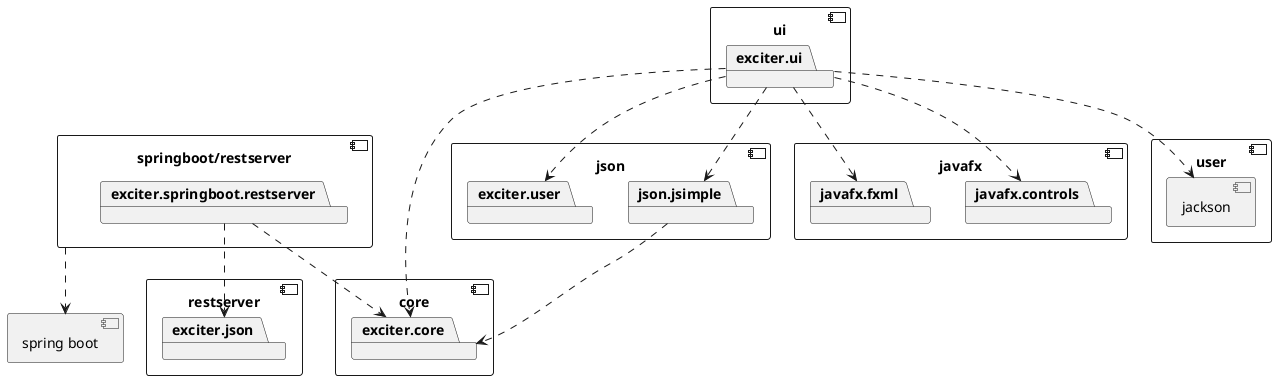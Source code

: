 @startuml 

component core{
    package exciter.core
}

component ui{
    package exciter.ui
}

component json{
    package json.jsimple
    package exciter.core
    package exciter.user
    
}

component javafx{
    package javafx.controls
    package javafx.fxml
}

component restserver{
    package exciter.core
    package exciter.json
    package exciter.user

}

component user {
    package jackson

}

component jackson {
}

component "springboot/restserver" as springboot.restserver {
	package exciter.springboot.restserver
}

exciter.springboot.restserver ..> exciter.core
exciter.springboot.restserver ..> exciter.json

component "spring boot" as springboot {
}

springboot.restserver ..> springboot

exciter.ui ..> exciter.core
exciter.ui ..> json.jsimple
exciter.ui ..> javafx.controls
exciter.ui ..> javafx.fxml
exciter.ui ..> exciter.user


json.jsimple ..> exciter.core
exciter.ui ..> jackson




@enduml
